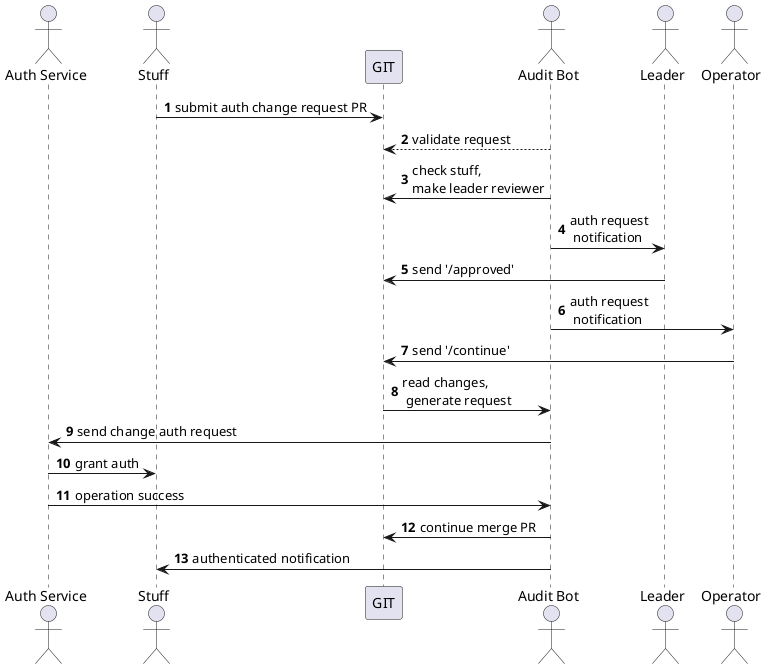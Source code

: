@startuml
'https://plantuml.com/sequence-diagram
autonumber

actor "Auth Service" as AS
actor Stuff
participant GIT
actor "Audit Bot" as AB
actor Leader
actor Operator

Stuff -> GIT: submit auth change request PR

AB --> GIT: validate request
AB -> GIT: check stuff, \nmake leader reviewer

AB -> Leader: auth request\n notification

Leader -> GIT: send '/approved'

AB -> Operator: auth request\n notification
Operator -> GIT: send '/continue'

AB <- GIT: read changes,\n generate request
AB -> AS: send change auth request
AS -> Stuff: grant auth
AS -> AB: operation success

AB -> GIT: continue merge PR

AB -> Stuff: authenticated notification
@enduml